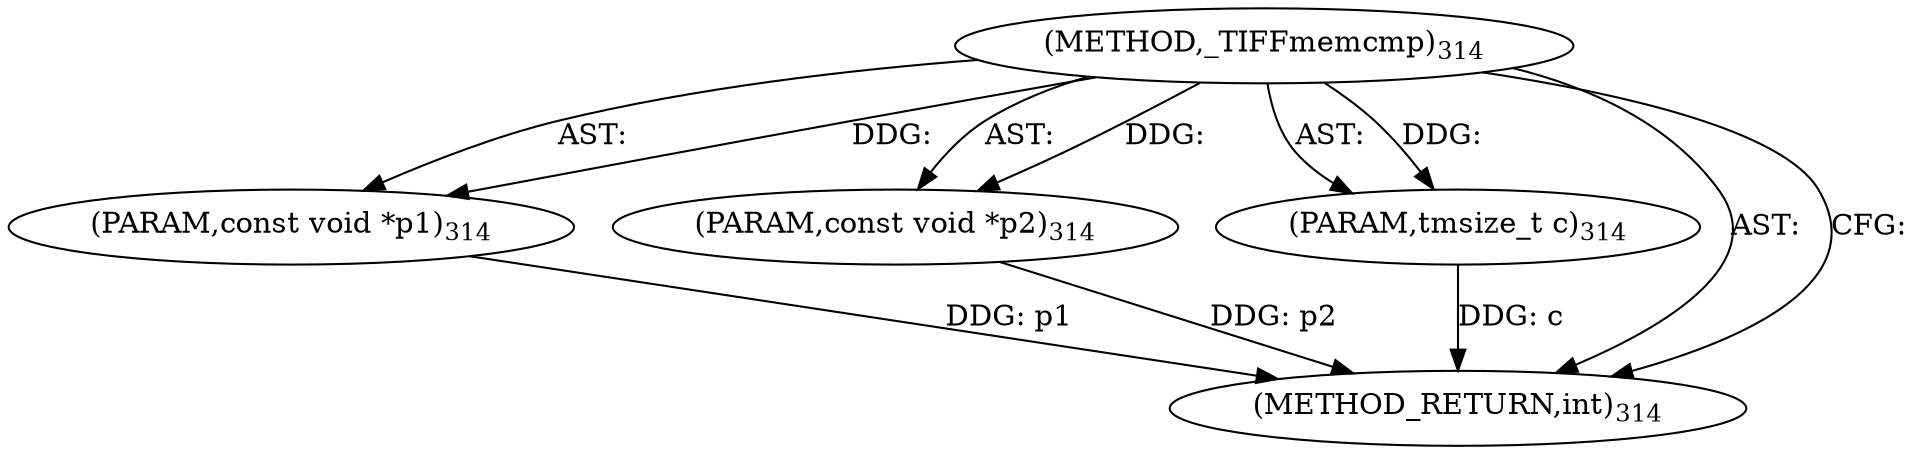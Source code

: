 digraph "_TIFFmemcmp" {  
"8396" [label = <(METHOD,_TIFFmemcmp)<SUB>314</SUB>> ]
"8397" [label = <(PARAM,const void *p1)<SUB>314</SUB>> ]
"8398" [label = <(PARAM,const void *p2)<SUB>314</SUB>> ]
"8399" [label = <(PARAM,tmsize_t c)<SUB>314</SUB>> ]
"8400" [label = <(METHOD_RETURN,int)<SUB>314</SUB>> ]
  "8396" -> "8397"  [ label = "AST: "] 
  "8396" -> "8398"  [ label = "AST: "] 
  "8396" -> "8399"  [ label = "AST: "] 
  "8396" -> "8400"  [ label = "AST: "] 
  "8396" -> "8400"  [ label = "CFG: "] 
  "8397" -> "8400"  [ label = "DDG: p1"] 
  "8398" -> "8400"  [ label = "DDG: p2"] 
  "8399" -> "8400"  [ label = "DDG: c"] 
  "8396" -> "8397"  [ label = "DDG: "] 
  "8396" -> "8398"  [ label = "DDG: "] 
  "8396" -> "8399"  [ label = "DDG: "] 
}
